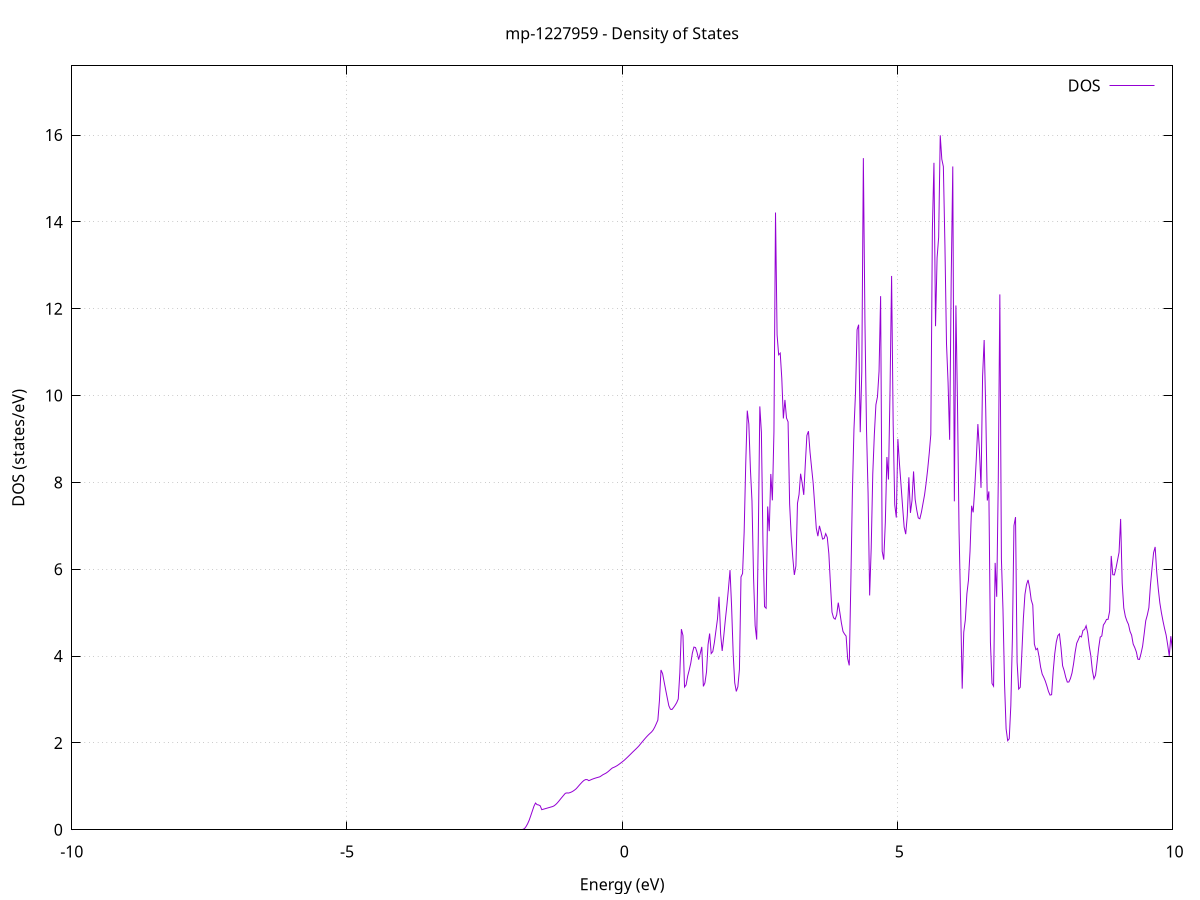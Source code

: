 set title 'mp-1227959 - Density of States'
set xlabel 'Energy (eV)'
set ylabel 'DOS (states/eV)'
set grid
set xrange [-10:10]
set yrange [0:17.594]
set xzeroaxis lt -1
set terminal png size 800,600
set output 'mp-1227959_dos_gnuplot.png'
plot '-' using 1:2 with lines title 'DOS'
-42.705400 0.000000
-42.676800 0.000000
-42.648300 0.000000
-42.619800 0.000000
-42.591300 0.000000
-42.562800 0.000000
-42.534300 0.000000
-42.505800 0.000000
-42.477300 0.000000
-42.448800 0.000000
-42.420300 0.000000
-42.391800 0.000000
-42.363300 0.000000
-42.334800 0.000000
-42.306300 0.000000
-42.277800 0.000000
-42.249300 0.000000
-42.220800 0.000000
-42.192300 0.000000
-42.163800 0.000000
-42.135300 0.000000
-42.106800 0.000000
-42.078300 0.000000
-42.049800 0.000000
-42.021300 0.000000
-41.992800 0.000000
-41.964300 0.000000
-41.935700 0.000000
-41.907200 0.000000
-41.878700 0.000000
-41.850200 0.000000
-41.821700 0.000000
-41.793200 0.000000
-41.764700 0.000000
-41.736200 0.000000
-41.707700 0.000000
-41.679200 0.000000
-41.650700 0.000000
-41.622200 0.000000
-41.593700 0.000000
-41.565200 0.000000
-41.536700 0.000000
-41.508200 0.000000
-41.479700 0.000000
-41.451200 0.000000
-41.422700 0.000000
-41.394200 0.000000
-41.365700 0.000000
-41.337200 0.000000
-41.308700 0.000000
-41.280200 0.000000
-41.251700 0.000000
-41.223200 0.000000
-41.194700 0.000000
-41.166100 0.000000
-41.137600 0.000000
-41.109100 0.000000
-41.080600 0.000000
-41.052100 0.000000
-41.023600 0.000000
-40.995100 0.000000
-40.966600 0.000000
-40.938100 0.000000
-40.909600 0.000000
-40.881100 0.000000
-40.852600 0.000000
-40.824100 0.000000
-40.795600 0.000000
-40.767100 0.000000
-40.738600 0.000000
-40.710100 0.000000
-40.681600 0.000000
-40.653100 0.000000
-40.624600 0.000000
-40.596100 0.000000
-40.567600 0.000000
-40.539100 0.000000
-40.510600 0.000000
-40.482100 0.000000
-40.453600 0.000000
-40.425000 0.000000
-40.396500 0.000000
-40.368000 0.000000
-40.339500 0.000000
-40.311000 0.000000
-40.282500 0.000000
-40.254000 0.000000
-40.225500 0.000000
-40.197000 0.000000
-40.168500 0.000000
-40.140000 0.000000
-40.111500 336.757700
-40.083000 0.000000
-40.054500 0.000000
-40.026000 260.793700
-39.997500 0.000000
-39.969000 0.000000
-39.940500 0.000000
-39.912000 0.000000
-39.883500 0.000000
-39.855000 0.000000
-39.826500 0.000000
-39.798000 0.000000
-39.769500 0.000000
-39.741000 0.000000
-39.712500 0.000000
-39.683900 0.000000
-39.655400 0.000000
-39.626900 0.000000
-39.598400 0.000000
-39.569900 0.000000
-39.541400 0.000000
-39.512900 0.000000
-39.484400 0.000000
-39.455900 0.000000
-39.427400 0.000000
-39.398900 0.000000
-39.370400 0.000000
-39.341900 0.000000
-39.313400 0.000000
-39.284900 0.000000
-39.256400 0.000000
-39.227900 0.000000
-39.199400 0.000000
-39.170900 0.000000
-39.142400 0.000000
-39.113900 0.000000
-39.085400 0.000000
-39.056900 0.000000
-39.028400 0.000000
-38.999900 0.000000
-38.971400 0.000000
-38.942800 0.000000
-38.914300 0.000000
-38.885800 0.000000
-38.857300 0.000000
-38.828800 0.000000
-38.800300 0.000000
-38.771800 0.000000
-38.743300 0.000000
-38.714800 0.000000
-38.686300 0.000000
-38.657800 0.000000
-38.629300 0.000000
-38.600800 0.000000
-38.572300 0.000000
-38.543800 0.000000
-38.515300 0.000000
-38.486800 0.000000
-38.458300 0.000000
-38.429800 0.000000
-38.401300 0.000000
-38.372800 0.000000
-38.344300 0.000000
-38.315800 0.000000
-38.287300 0.000000
-38.258800 0.000000
-38.230300 0.000000
-38.201700 0.000000
-38.173200 0.000000
-38.144700 0.000000
-38.116200 0.000000
-38.087700 0.000000
-38.059200 0.000000
-38.030700 0.000000
-38.002200 0.000000
-37.973700 0.000000
-37.945200 0.000000
-37.916700 0.000000
-37.888200 0.000000
-37.859700 0.000000
-37.831200 0.000000
-37.802700 0.000000
-37.774200 0.000000
-37.745700 0.000000
-37.717200 0.000000
-37.688700 0.000000
-37.660200 0.000000
-37.631700 0.000000
-37.603200 0.000000
-37.574700 0.000000
-37.546200 0.000000
-37.517700 0.000000
-37.489200 0.000000
-37.460600 0.000000
-37.432100 0.000000
-37.403600 0.000000
-37.375100 0.000000
-37.346600 0.000000
-37.318100 0.000000
-37.289600 0.000000
-37.261100 0.000000
-37.232600 0.000000
-37.204100 0.000000
-37.175600 0.000000
-37.147100 0.000000
-37.118600 0.000000
-37.090100 0.000000
-37.061600 0.000000
-37.033100 0.000000
-37.004600 0.000000
-36.976100 0.000000
-36.947600 0.000000
-36.919100 0.000000
-36.890600 0.000000
-36.862100 0.000000
-36.833600 0.000000
-36.805100 0.000000
-36.776600 0.000000
-36.748100 0.000000
-36.719600 0.000000
-36.691000 0.000000
-36.662500 0.000000
-36.634000 0.000000
-36.605500 0.000000
-36.577000 0.000000
-36.548500 0.000000
-36.520000 0.000000
-36.491500 0.000000
-36.463000 0.000000
-36.434500 0.000000
-36.406000 0.000000
-36.377500 0.000000
-36.349000 0.000000
-36.320500 0.000000
-36.292000 0.000000
-36.263500 0.000000
-36.235000 0.000000
-36.206500 0.000000
-36.178000 0.000000
-36.149500 0.000000
-36.121000 0.000000
-36.092500 0.000000
-36.064000 0.000000
-36.035500 0.000000
-36.007000 0.000000
-35.978500 0.000000
-35.949900 0.000000
-35.921400 0.000000
-35.892900 0.000000
-35.864400 0.000000
-35.835900 0.000000
-35.807400 0.000000
-35.778900 0.000000
-35.750400 0.000000
-35.721900 0.000000
-35.693400 0.000000
-35.664900 0.000000
-35.636400 0.000000
-35.607900 0.000000
-35.579400 0.000000
-35.550900 0.000000
-35.522400 0.000000
-35.493900 0.000000
-35.465400 0.000000
-35.436900 0.000000
-35.408400 0.000000
-35.379900 0.000000
-35.351400 0.000000
-35.322900 0.000000
-35.294400 0.000000
-35.265900 0.000000
-35.237400 0.000000
-35.208800 0.000000
-35.180300 0.000000
-35.151800 0.000000
-35.123300 0.000000
-35.094800 0.000000
-35.066300 0.000000
-35.037800 0.000000
-35.009300 0.000000
-34.980800 0.000000
-34.952300 0.000000
-34.923800 0.000000
-34.895300 0.000000
-34.866800 0.000000
-34.838300 0.000000
-34.809800 0.000000
-34.781300 0.000000
-34.752800 0.000000
-34.724300 0.000000
-34.695800 0.000000
-34.667300 0.000000
-34.638800 0.000000
-34.610300 0.000000
-34.581800 0.000000
-34.553300 0.000000
-34.524800 0.000000
-34.496300 0.000000
-34.467700 0.000000
-34.439200 0.000000
-34.410700 0.000000
-34.382200 0.000000
-34.353700 0.000000
-34.325200 0.000000
-34.296700 0.000000
-34.268200 0.000000
-34.239700 0.000000
-34.211200 0.000000
-34.182700 0.000000
-34.154200 0.000000
-34.125700 0.000000
-34.097200 0.000000
-34.068700 0.000000
-34.040200 0.000000
-34.011700 0.000000
-33.983200 0.000000
-33.954700 0.000000
-33.926200 0.000000
-33.897700 0.000000
-33.869200 0.000000
-33.840700 0.000000
-33.812200 0.000000
-33.783700 0.000000
-33.755200 0.000000
-33.726600 0.000000
-33.698100 0.000000
-33.669600 0.000000
-33.641100 0.000000
-33.612600 0.000000
-33.584100 0.000000
-33.555600 0.000000
-33.527100 0.000000
-33.498600 0.000000
-33.470100 0.000000
-33.441600 0.000000
-33.413100 0.000000
-33.384600 0.000000
-33.356100 0.000000
-33.327600 0.000000
-33.299100 0.000000
-33.270600 0.000000
-33.242100 0.000000
-33.213600 0.000000
-33.185100 0.000000
-33.156600 0.000000
-33.128100 0.000000
-33.099600 0.000000
-33.071100 0.000000
-33.042600 0.000000
-33.014100 0.000000
-32.985500 0.000000
-32.957000 0.000000
-32.928500 0.000000
-32.900000 0.000000
-32.871500 0.000000
-32.843000 0.000000
-32.814500 0.000000
-32.786000 0.000000
-32.757500 0.000000
-32.729000 0.000000
-32.700500 0.000000
-32.672000 0.000000
-32.643500 0.000000
-32.615000 0.000000
-32.586500 0.000000
-32.558000 0.000000
-32.529500 0.000000
-32.501000 0.000000
-32.472500 0.000000
-32.444000 0.000000
-32.415500 0.000000
-32.387000 0.000000
-32.358500 0.000000
-32.330000 0.000000
-32.301500 0.000000
-32.273000 0.000000
-32.244500 0.000000
-32.215900 0.000000
-32.187400 0.000000
-32.158900 0.000000
-32.130400 0.000000
-32.101900 0.000000
-32.073400 0.000000
-32.044900 0.000000
-32.016400 0.000000
-31.987900 0.000000
-31.959400 0.000000
-31.930900 0.000000
-31.902400 0.000000
-31.873900 0.000000
-31.845400 0.000000
-31.816900 0.000000
-31.788400 0.000000
-31.759900 0.000000
-31.731400 0.000000
-31.702900 0.000000
-31.674400 0.000000
-31.645900 0.000000
-31.617400 0.000000
-31.588900 0.000000
-31.560400 0.000000
-31.531900 0.000000
-31.503400 0.000000
-31.474800 0.000000
-31.446300 0.000000
-31.417800 0.000000
-31.389300 0.000000
-31.360800 0.000000
-31.332300 0.000000
-31.303800 0.000000
-31.275300 0.000000
-31.246800 0.000000
-31.218300 0.000000
-31.189800 0.000000
-31.161300 0.000000
-31.132800 0.000000
-31.104300 0.000000
-31.075800 0.000000
-31.047300 0.000000
-31.018800 0.000000
-30.990300 0.000000
-30.961800 0.000000
-30.933300 0.000000
-30.904800 0.000000
-30.876300 0.000000
-30.847800 0.000000
-30.819300 0.000000
-30.790800 0.000000
-30.762300 0.000000
-30.733700 0.000000
-30.705200 0.000000
-30.676700 0.000000
-30.648200 0.000000
-30.619700 0.000000
-30.591200 0.000000
-30.562700 0.000000
-30.534200 0.000000
-30.505700 0.000000
-30.477200 0.000000
-30.448700 0.000000
-30.420200 0.000000
-30.391700 0.000000
-30.363200 0.000000
-30.334700 0.000000
-30.306200 0.000000
-30.277700 0.000000
-30.249200 0.000000
-30.220700 0.000000
-30.192200 0.000000
-30.163700 0.000000
-30.135200 0.000000
-30.106700 0.000000
-30.078200 0.000000
-30.049700 0.000000
-30.021200 0.000000
-29.992600 0.000000
-29.964100 0.000000
-29.935600 0.000000
-29.907100 0.000000
-29.878600 0.000000
-29.850100 0.000000
-29.821600 0.000000
-29.793100 0.000000
-29.764600 0.000000
-29.736100 0.000000
-29.707600 0.000000
-29.679100 0.000000
-29.650600 0.000000
-29.622100 0.000000
-29.593600 0.000000
-29.565100 0.000000
-29.536600 0.000000
-29.508100 0.000000
-29.479600 0.000000
-29.451100 0.000000
-29.422600 0.000000
-29.394100 0.000000
-29.365600 0.000000
-29.337100 0.000000
-29.308600 0.000000
-29.280100 0.000000
-29.251500 0.000000
-29.223000 0.000000
-29.194500 0.000000
-29.166000 0.000000
-29.137500 0.000000
-29.109000 0.000000
-29.080500 0.000000
-29.052000 0.000000
-29.023500 0.000000
-28.995000 0.000000
-28.966500 0.000000
-28.938000 0.000000
-28.909500 0.000000
-28.881000 0.000000
-28.852500 0.000000
-28.824000 0.000000
-28.795500 0.000000
-28.767000 0.000000
-28.738500 0.000000
-28.710000 0.000000
-28.681500 0.000000
-28.653000 0.000000
-28.624500 0.000000
-28.596000 0.000000
-28.567500 0.000000
-28.539000 0.000000
-28.510400 0.000000
-28.481900 0.000000
-28.453400 0.000000
-28.424900 0.000000
-28.396400 0.000000
-28.367900 0.000000
-28.339400 0.000000
-28.310900 0.000000
-28.282400 0.000000
-28.253900 0.000000
-28.225400 0.000000
-28.196900 0.000000
-28.168400 0.000000
-28.139900 0.000000
-28.111400 0.000000
-28.082900 0.000000
-28.054400 0.000000
-28.025900 0.000000
-27.997400 0.000000
-27.968900 0.000000
-27.940400 0.000000
-27.911900 0.000000
-27.883400 0.000000
-27.854900 0.000000
-27.826400 0.000000
-27.797900 0.000000
-27.769400 0.000000
-27.740800 0.000000
-27.712300 0.000000
-27.683800 0.000000
-27.655300 0.000000
-27.626800 0.000000
-27.598300 0.000000
-27.569800 0.000000
-27.541300 0.000000
-27.512800 0.000000
-27.484300 0.000000
-27.455800 0.000000
-27.427300 0.000000
-27.398800 0.000000
-27.370300 0.000000
-27.341800 0.000000
-27.313300 0.000000
-27.284800 0.000000
-27.256300 0.000000
-27.227800 0.000000
-27.199300 0.000000
-27.170800 0.000000
-27.142300 0.000000
-27.113800 0.000000
-27.085300 0.000000
-27.056800 0.000000
-27.028300 0.000000
-26.999700 0.000000
-26.971200 0.000000
-26.942700 0.000000
-26.914200 0.000000
-26.885700 0.000000
-26.857200 0.000000
-26.828700 0.000000
-26.800200 0.000000
-26.771700 0.000000
-26.743200 0.000000
-26.714700 0.000000
-26.686200 0.000000
-26.657700 0.000000
-26.629200 0.000000
-26.600700 0.000000
-26.572200 0.000000
-26.543700 0.000000
-26.515200 6.470300
-26.486700 10.048800
-26.458200 13.969200
-26.429700 31.153700
-26.401200 0.000000
-26.372700 0.000000
-26.344200 0.000000
-26.315700 0.000000
-26.287200 0.000000
-26.258600 0.000000
-26.230100 0.000000
-26.201600 0.000000
-26.173100 0.000000
-26.144600 0.000000
-26.116100 0.000000
-26.087600 0.000000
-26.059100 0.000000
-26.030600 0.000000
-26.002100 0.000000
-25.973600 0.000000
-25.945100 0.000000
-25.916600 0.000000
-25.888100 0.000000
-25.859600 0.000000
-25.831100 0.000000
-25.802600 0.000000
-25.774100 0.000000
-25.745600 0.000000
-25.717100 0.000000
-25.688600 0.000000
-25.660100 0.000000
-25.631600 0.000000
-25.603100 0.000000
-25.574600 0.000000
-25.546100 0.000000
-25.517500 0.000000
-25.489000 0.000000
-25.460500 0.000000
-25.432000 0.000000
-25.403500 0.000000
-25.375000 0.000000
-25.346500 0.000000
-25.318000 0.000000
-25.289500 0.000000
-25.261000 0.000000
-25.232500 0.000000
-25.204000 0.000000
-25.175500 0.000000
-25.147000 0.000000
-25.118500 0.000000
-25.090000 0.000000
-25.061500 0.000000
-25.033000 0.000000
-25.004500 0.000000
-24.976000 0.000000
-24.947500 0.000000
-24.919000 0.000000
-24.890500 0.000000
-24.862000 0.000000
-24.833500 0.000000
-24.805000 0.000000
-24.776400 0.000000
-24.747900 0.000000
-24.719400 0.000000
-24.690900 0.000000
-24.662400 0.000000
-24.633900 0.000000
-24.605400 0.000000
-24.576900 0.000000
-24.548400 0.000000
-24.519900 0.000000
-24.491400 0.000000
-24.462900 0.000000
-24.434400 0.000000
-24.405900 0.000000
-24.377400 0.000000
-24.348900 0.000000
-24.320400 0.000000
-24.291900 0.000000
-24.263400 0.000000
-24.234900 0.000000
-24.206400 0.000000
-24.177900 0.000000
-24.149400 0.000000
-24.120900 0.000000
-24.092400 0.000000
-24.063900 0.000000
-24.035300 0.000000
-24.006800 0.000000
-23.978300 0.000000
-23.949800 0.000000
-23.921300 0.000000
-23.892800 0.000000
-23.864300 0.000000
-23.835800 0.000000
-23.807300 0.000000
-23.778800 0.000000
-23.750300 0.000000
-23.721800 0.000000
-23.693300 0.000000
-23.664800 0.000000
-23.636300 0.000000
-23.607800 0.000000
-23.579300 0.000000
-23.550800 0.000000
-23.522300 0.000000
-23.493800 0.000000
-23.465300 0.000000
-23.436800 0.000000
-23.408300 0.000000
-23.379800 0.000000
-23.351300 0.000000
-23.322800 0.000000
-23.294300 0.000000
-23.265700 0.000000
-23.237200 0.000000
-23.208700 0.000000
-23.180200 0.000000
-23.151700 0.000000
-23.123200 0.000000
-23.094700 0.000000
-23.066200 0.000000
-23.037700 0.000000
-23.009200 0.000000
-22.980700 0.000000
-22.952200 0.000000
-22.923700 0.000000
-22.895200 0.000000
-22.866700 0.000000
-22.838200 0.000000
-22.809700 0.000000
-22.781200 0.000000
-22.752700 0.000000
-22.724200 0.000000
-22.695700 0.000000
-22.667200 0.000000
-22.638700 0.000000
-22.610200 0.000000
-22.581700 0.000000
-22.553200 0.000000
-22.524600 0.000000
-22.496100 0.000000
-22.467600 0.000000
-22.439100 0.000000
-22.410600 0.000000
-22.382100 0.000000
-22.353600 0.000000
-22.325100 0.000000
-22.296600 0.000000
-22.268100 0.000000
-22.239600 0.000000
-22.211100 0.000000
-22.182600 0.000000
-22.154100 0.000000
-22.125600 0.000000
-22.097100 0.000000
-22.068600 0.000000
-22.040100 0.000000
-22.011600 0.000000
-21.983100 0.000000
-21.954600 0.000000
-21.926100 0.000000
-21.897600 0.000000
-21.869100 0.000000
-21.840600 0.000000
-21.812100 0.000000
-21.783500 0.000000
-21.755000 0.000000
-21.726500 0.000000
-21.698000 0.000000
-21.669500 0.000000
-21.641000 0.000000
-21.612500 0.000000
-21.584000 0.000000
-21.555500 0.000000
-21.527000 0.000000
-21.498500 0.000000
-21.470000 0.000000
-21.441500 0.000000
-21.413000 0.000000
-21.384500 0.000000
-21.356000 0.000000
-21.327500 0.000000
-21.299000 0.000000
-21.270500 0.000000
-21.242000 0.000000
-21.213500 0.000000
-21.185000 44.603700
-21.156500 271.182000
-21.128000 176.543500
-21.099500 0.000000
-21.071000 47.685100
-21.042400 108.748800
-21.013900 0.000000
-20.985400 0.000000
-20.956900 0.000000
-20.928400 0.000000
-20.899900 0.000000
-20.871400 0.000000
-20.842900 0.000000
-20.814400 0.000000
-20.785900 0.000000
-20.757400 0.000000
-20.728900 0.000000
-20.700400 0.000000
-20.671900 0.000000
-20.643400 0.000000
-20.614900 0.000000
-20.586400 0.000000
-20.557900 0.000000
-20.529400 0.000000
-20.500900 0.000000
-20.472400 0.000000
-20.443900 0.000000
-20.415400 0.000000
-20.386900 0.000000
-20.358400 0.000000
-20.329900 0.000000
-20.301300 0.000000
-20.272800 0.000000
-20.244300 0.000000
-20.215800 0.000000
-20.187300 0.000000
-20.158800 0.000000
-20.130300 0.000000
-20.101800 0.000000
-20.073300 0.000000
-20.044800 0.000000
-20.016300 0.000000
-19.987800 0.000000
-19.959300 0.000000
-19.930800 0.000000
-19.902300 0.000000
-19.873800 0.000000
-19.845300 0.000000
-19.816800 0.000000
-19.788300 0.000000
-19.759800 0.000000
-19.731300 0.000000
-19.702800 0.000000
-19.674300 0.000000
-19.645800 0.000000
-19.617300 0.000000
-19.588800 0.000000
-19.560200 0.000000
-19.531700 0.000000
-19.503200 0.000000
-19.474700 0.000000
-19.446200 0.000000
-19.417700 0.000000
-19.389200 0.000000
-19.360700 0.000000
-19.332200 0.000000
-19.303700 0.000000
-19.275200 0.000000
-19.246700 0.000000
-19.218200 0.000000
-19.189700 0.000000
-19.161200 0.000000
-19.132700 0.000000
-19.104200 0.000000
-19.075700 0.000000
-19.047200 0.000000
-19.018700 0.000000
-18.990200 0.000000
-18.961700 0.000000
-18.933200 0.000000
-18.904700 0.000000
-18.876200 0.000000
-18.847700 0.000000
-18.819200 0.000000
-18.790600 0.000000
-18.762100 0.000000
-18.733600 0.000000
-18.705100 0.000000
-18.676600 0.000000
-18.648100 0.000000
-18.619600 0.000000
-18.591100 0.000000
-18.562600 0.000000
-18.534100 0.000000
-18.505600 0.000000
-18.477100 0.000000
-18.448600 0.000000
-18.420100 0.000000
-18.391600 0.000000
-18.363100 0.000000
-18.334600 0.000000
-18.306100 0.000000
-18.277600 0.000000
-18.249100 0.000000
-18.220600 0.000000
-18.192100 0.000000
-18.163600 0.000000
-18.135100 0.000000
-18.106600 0.000000
-18.078100 0.000000
-18.049500 0.000000
-18.021000 0.000000
-17.992500 0.000000
-17.964000 0.000000
-17.935500 0.000000
-17.907000 0.000000
-17.878500 0.000000
-17.850000 0.000000
-17.821500 0.000000
-17.793000 0.000000
-17.764500 0.000000
-17.736000 0.000000
-17.707500 0.000000
-17.679000 0.000000
-17.650500 0.000000
-17.622000 0.000000
-17.593500 0.000000
-17.565000 0.000000
-17.536500 0.000000
-17.508000 0.000000
-17.479500 0.000000
-17.451000 0.000000
-17.422500 0.000000
-17.394000 0.000000
-17.365500 0.000000
-17.337000 0.000000
-17.308400 0.000000
-17.279900 0.000000
-17.251400 0.000000
-17.222900 0.000000
-17.194400 0.000000
-17.165900 0.000000
-17.137400 0.000000
-17.108900 0.000000
-17.080400 0.000000
-17.051900 0.000000
-17.023400 0.000000
-16.994900 0.000000
-16.966400 0.000000
-16.937900 0.000000
-16.909400 0.000000
-16.880900 0.000000
-16.852400 0.000000
-16.823900 0.000000
-16.795400 0.000000
-16.766900 0.000000
-16.738400 0.000000
-16.709900 0.000000
-16.681400 0.000000
-16.652900 0.000000
-16.624400 0.000000
-16.595900 0.000000
-16.567300 0.000000
-16.538800 0.000000
-16.510300 0.000000
-16.481800 0.000000
-16.453300 0.000000
-16.424800 0.000000
-16.396300 0.000000
-16.367800 0.000000
-16.339300 0.000000
-16.310800 0.000000
-16.282300 0.000000
-16.253800 0.000000
-16.225300 0.000000
-16.196800 0.000000
-16.168300 0.000000
-16.139800 0.000000
-16.111300 0.000000
-16.082800 0.000000
-16.054300 0.000000
-16.025800 0.000000
-15.997300 0.000000
-15.968800 0.000000
-15.940300 0.000000
-15.911800 0.000000
-15.883300 0.000000
-15.854800 0.000000
-15.826200 0.000000
-15.797700 0.000000
-15.769200 0.000000
-15.740700 0.000000
-15.712200 0.000000
-15.683700 0.000000
-15.655200 0.000000
-15.626700 0.000000
-15.598200 0.000000
-15.569700 0.000000
-15.541200 0.000000
-15.512700 0.000000
-15.484200 0.000000
-15.455700 0.000000
-15.427200 0.000000
-15.398700 0.000000
-15.370200 0.000000
-15.341700 0.000000
-15.313200 0.000000
-15.284700 0.000000
-15.256200 0.000000
-15.227700 0.000000
-15.199200 0.000000
-15.170700 0.000000
-15.142200 0.000000
-15.113700 0.000000
-15.085100 0.000000
-15.056600 0.000000
-15.028100 0.000000
-14.999600 0.000000
-14.971100 0.000000
-14.942600 0.000000
-14.914100 0.000000
-14.885600 0.000000
-14.857100 0.000000
-14.828600 0.000000
-14.800100 0.000000
-14.771600 0.000000
-14.743100 0.000000
-14.714600 0.000000
-14.686100 0.000000
-14.657600 0.000000
-14.629100 0.000000
-14.600600 0.000000
-14.572100 0.000000
-14.543600 0.000000
-14.515100 0.000000
-14.486600 0.000000
-14.458100 0.000000
-14.429600 0.000000
-14.401100 0.000000
-14.372600 0.000000
-14.344100 0.000000
-14.315500 0.000000
-14.287000 0.000000
-14.258500 0.000000
-14.230000 0.000000
-14.201500 0.000000
-14.173000 0.000000
-14.144500 0.000000
-14.116000 0.000000
-14.087500 0.000000
-14.059000 0.000000
-14.030500 0.000000
-14.002000 0.000000
-13.973500 0.000000
-13.945000 0.000000
-13.916500 0.000000
-13.888000 0.000000
-13.859500 0.000000
-13.831000 0.000000
-13.802500 0.000000
-13.774000 0.000000
-13.745500 0.000000
-13.717000 0.000000
-13.688500 0.000000
-13.660000 0.000000
-13.631500 0.000000
-13.603000 0.000000
-13.574400 0.000000
-13.545900 0.000000
-13.517400 0.000000
-13.488900 0.000000
-13.460400 0.000000
-13.431900 0.000000
-13.403400 0.000000
-13.374900 0.000000
-13.346400 0.000000
-13.317900 0.000000
-13.289400 0.000000
-13.260900 0.000000
-13.232400 0.000000
-13.203900 0.000000
-13.175400 0.000000
-13.146900 0.000000
-13.118400 0.000000
-13.089900 0.000000
-13.061400 0.000000
-13.032900 0.000000
-13.004400 0.000000
-12.975900 0.000000
-12.947400 0.000000
-12.918900 0.000000
-12.890400 0.000000
-12.861900 0.000000
-12.833300 0.000000
-12.804800 0.000000
-12.776300 0.000000
-12.747800 0.000000
-12.719300 0.000000
-12.690800 0.000000
-12.662300 0.000000
-12.633800 0.000000
-12.605300 0.000000
-12.576800 0.000000
-12.548300 0.000000
-12.519800 0.000000
-12.491300 0.000000
-12.462800 0.000000
-12.434300 0.000000
-12.405800 0.000000
-12.377300 0.000000
-12.348800 0.000000
-12.320300 0.000000
-12.291800 0.000000
-12.263300 2.333300
-12.234800 4.865100
-12.206300 5.570800
-12.177800 6.168800
-12.149300 7.061000
-12.120800 3.718400
-12.092200 3.562200
-12.063700 3.406000
-12.035200 3.249800
-12.006700 1.842400
-11.978200 1.792400
-11.949700 1.742400
-11.921200 1.692400
-11.892700 3.369400
-11.864200 3.432100
-11.835700 4.423500
-11.807200 7.445700
-11.778700 8.775300
-11.750200 3.795000
-11.721700 14.986800
-11.693200 17.781400
-11.664700 13.928300
-11.636200 26.318000
-11.607700 13.309700
-11.579200 8.967200
-11.550700 6.256400
-11.522200 5.588800
-11.493700 4.422800
-11.465200 4.902800
-11.436700 3.696500
-11.408200 4.130600
-11.379700 0.000000
-11.351100 0.000000
-11.322600 0.000000
-11.294100 0.000000
-11.265600 0.000000
-11.237100 0.000000
-11.208600 0.000000
-11.180100 0.000000
-11.151600 0.000000
-11.123100 0.000000
-11.094600 0.000000
-11.066100 0.000000
-11.037600 0.000000
-11.009100 0.000000
-10.980600 0.000000
-10.952100 0.000000
-10.923600 0.000000
-10.895100 0.000000
-10.866600 0.000000
-10.838100 0.000000
-10.809600 0.000000
-10.781100 0.000000
-10.752600 0.000000
-10.724100 0.000000
-10.695600 0.000000
-10.667100 0.000000
-10.638600 0.000000
-10.610000 0.000000
-10.581500 0.000000
-10.553000 0.000000
-10.524500 0.000000
-10.496000 0.000000
-10.467500 0.000000
-10.439000 0.000000
-10.410500 0.000000
-10.382000 0.000000
-10.353500 0.000000
-10.325000 0.000000
-10.296500 0.000000
-10.268000 0.000000
-10.239500 0.000000
-10.211000 0.000000
-10.182500 0.000000
-10.154000 0.000000
-10.125500 0.000000
-10.097000 0.000000
-10.068500 0.000000
-10.040000 0.000000
-10.011500 0.000000
-9.983000 0.000000
-9.954500 0.000000
-9.926000 0.000000
-9.897500 0.000000
-9.869000 0.000000
-9.840400 0.000000
-9.811900 0.000000
-9.783400 0.000000
-9.754900 0.000000
-9.726400 0.000000
-9.697900 0.000000
-9.669400 0.000000
-9.640900 0.000000
-9.612400 0.000000
-9.583900 0.000000
-9.555400 0.000000
-9.526900 0.000000
-9.498400 0.000000
-9.469900 0.000000
-9.441400 0.000000
-9.412900 0.000000
-9.384400 0.000000
-9.355900 0.000000
-9.327400 0.000000
-9.298900 0.000000
-9.270400 0.000000
-9.241900 0.000000
-9.213400 0.000000
-9.184900 0.000000
-9.156400 0.000000
-9.127900 0.000000
-9.099300 0.000000
-9.070800 0.000000
-9.042300 0.000000
-9.013800 0.000000
-8.985300 0.000000
-8.956800 0.000000
-8.928300 0.000000
-8.899800 0.000000
-8.871300 0.000000
-8.842800 0.000000
-8.814300 0.000000
-8.785800 0.000000
-8.757300 0.000000
-8.728800 0.000000
-8.700300 0.000000
-8.671800 0.000000
-8.643300 0.000000
-8.614800 0.000000
-8.586300 0.000000
-8.557800 0.000000
-8.529300 0.000000
-8.500800 0.000000
-8.472300 0.000000
-8.443800 0.000000
-8.415300 0.000000
-8.386800 0.000000
-8.358200 0.000000
-8.329700 0.000000
-8.301200 0.000000
-8.272700 0.000000
-8.244200 0.000000
-8.215700 0.000000
-8.187200 0.000000
-8.158700 0.000000
-8.130200 0.000000
-8.101700 0.000000
-8.073200 0.000000
-8.044700 0.000000
-8.016200 0.000000
-7.987700 0.000000
-7.959200 0.000000
-7.930700 0.000000
-7.902200 0.000000
-7.873700 0.000000
-7.845200 0.000000
-7.816700 0.000000
-7.788200 0.000000
-7.759700 0.000000
-7.731200 0.000000
-7.702700 0.000000
-7.674200 0.000000
-7.645700 0.000000
-7.617100 0.000000
-7.588600 0.000000
-7.560100 0.000000
-7.531600 0.000000
-7.503100 0.000000
-7.474600 0.000000
-7.446100 0.000000
-7.417600 0.000000
-7.389100 0.000000
-7.360600 0.000000
-7.332100 0.000000
-7.303600 0.000000
-7.275100 0.000000
-7.246600 0.000000
-7.218100 0.000000
-7.189600 0.000000
-7.161100 0.000000
-7.132600 0.000000
-7.104100 0.000000
-7.075600 0.000000
-7.047100 0.000000
-7.018600 0.000000
-6.990100 0.000000
-6.961600 0.000000
-6.933100 0.000000
-6.904600 0.000000
-6.876000 0.000000
-6.847500 0.000000
-6.819000 0.000000
-6.790500 0.000000
-6.762000 0.000000
-6.733500 0.000000
-6.705000 0.000000
-6.676500 0.000000
-6.648000 0.000000
-6.619500 0.000000
-6.591000 0.000000
-6.562500 0.000000
-6.534000 0.000000
-6.505500 0.000000
-6.477000 0.000000
-6.448500 0.000000
-6.420000 0.000000
-6.391500 0.000000
-6.363000 0.000000
-6.334500 0.000000
-6.306000 0.000000
-6.277500 0.000000
-6.249000 0.000000
-6.220500 0.000000
-6.192000 0.000000
-6.163500 0.000000
-6.134900 0.000000
-6.106400 0.000000
-6.077900 0.000000
-6.049400 0.000000
-6.020900 0.000000
-5.992400 0.000000
-5.963900 0.000000
-5.935400 0.000000
-5.906900 0.000000
-5.878400 0.000000
-5.849900 0.000000
-5.821400 0.000000
-5.792900 0.000000
-5.764400 0.000000
-5.735900 0.000000
-5.707400 0.000000
-5.678900 0.000000
-5.650400 0.000000
-5.621900 0.000000
-5.593400 0.000000
-5.564900 0.000000
-5.536400 0.000000
-5.507900 0.000000
-5.479400 0.000000
-5.450900 0.000000
-5.422400 0.000000
-5.393900 0.000000
-5.365300 0.000000
-5.336800 0.000000
-5.308300 0.000000
-5.279800 0.000000
-5.251300 0.000000
-5.222800 0.000000
-5.194300 0.000000
-5.165800 0.000000
-5.137300 0.000000
-5.108800 0.000000
-5.080300 0.000000
-5.051800 0.000000
-5.023300 0.000000
-4.994800 0.000000
-4.966300 0.000000
-4.937800 0.000000
-4.909300 0.000000
-4.880800 0.000000
-4.852300 0.000000
-4.823800 0.000000
-4.795300 0.000000
-4.766800 0.000000
-4.738300 0.000000
-4.709800 0.000000
-4.681300 0.000000
-4.652800 0.000000
-4.624200 0.000000
-4.595700 0.000000
-4.567200 0.000000
-4.538700 0.000000
-4.510200 0.000000
-4.481700 0.000000
-4.453200 0.000000
-4.424700 0.000000
-4.396200 0.000000
-4.367700 0.000000
-4.339200 0.000000
-4.310700 0.000000
-4.282200 0.000000
-4.253700 0.000000
-4.225200 0.000000
-4.196700 0.000000
-4.168200 0.000000
-4.139700 0.000000
-4.111200 0.000000
-4.082700 0.000000
-4.054200 0.000000
-4.025700 0.000000
-3.997200 0.000000
-3.968700 0.000000
-3.940200 0.000000
-3.911700 0.000000
-3.883100 0.000000
-3.854600 0.000000
-3.826100 0.000000
-3.797600 0.000000
-3.769100 0.000000
-3.740600 0.000000
-3.712100 0.000000
-3.683600 0.000000
-3.655100 0.000000
-3.626600 0.000000
-3.598100 0.000000
-3.569600 0.000000
-3.541100 0.000000
-3.512600 0.000000
-3.484100 0.000000
-3.455600 0.000000
-3.427100 0.000000
-3.398600 0.000000
-3.370100 0.000000
-3.341600 0.000000
-3.313100 0.000000
-3.284600 0.000000
-3.256100 0.000000
-3.227600 0.000000
-3.199100 0.000000
-3.170600 0.000000
-3.142000 0.000000
-3.113500 0.000000
-3.085000 0.000000
-3.056500 0.000000
-3.028000 0.000000
-2.999500 0.000000
-2.971000 0.000000
-2.942500 0.000000
-2.914000 0.000000
-2.885500 0.000000
-2.857000 0.000000
-2.828500 0.000000
-2.800000 0.000000
-2.771500 0.000000
-2.743000 0.000000
-2.714500 0.000000
-2.686000 0.000000
-2.657500 0.000000
-2.629000 0.000000
-2.600500 0.000000
-2.572000 0.000000
-2.543500 0.000000
-2.515000 0.000000
-2.486500 0.000000
-2.458000 0.000000
-2.429500 0.000000
-2.400900 0.000000
-2.372400 0.000000
-2.343900 0.000000
-2.315400 0.000000
-2.286900 0.000000
-2.258400 0.000000
-2.229900 0.000000
-2.201400 0.000000
-2.172900 0.000000
-2.144400 0.000000
-2.115900 0.000000
-2.087400 0.000000
-2.058900 0.000000
-2.030400 0.000000
-2.001900 0.000000
-1.973400 0.000000
-1.944900 0.000000
-1.916400 0.000000
-1.887900 0.000000
-1.859400 0.000000
-1.830900 0.000000
-1.802400 0.000000
-1.773900 0.027000
-1.745400 0.075500
-1.716900 0.140300
-1.688400 0.222200
-1.659800 0.327000
-1.631300 0.434200
-1.602800 0.541600
-1.574300 0.615900
-1.545800 0.578700
-1.517300 0.571400
-1.488800 0.551600
-1.460300 0.463000
-1.431800 0.473500
-1.403300 0.483900
-1.374800 0.494400
-1.346300 0.504900
-1.317800 0.515300
-1.289300 0.525800
-1.260800 0.536200
-1.232300 0.555200
-1.203800 0.585400
-1.175300 0.622100
-1.146800 0.665300
-1.118300 0.710600
-1.089800 0.754200
-1.061300 0.797600
-1.032800 0.839700
-1.004300 0.849000
-0.975800 0.846100
-0.947300 0.856000
-0.918800 0.871300
-0.890200 0.892000
-0.861700 0.917100
-0.833200 0.947300
-0.804700 0.989000
-0.776200 1.031000
-0.747700 1.071000
-0.719200 1.108900
-0.690700 1.139600
-0.662200 1.156500
-0.633700 1.154500
-0.605200 1.131100
-0.576700 1.146400
-0.548200 1.162300
-0.519700 1.176000
-0.491200 1.188300
-0.462700 1.199400
-0.434200 1.209500
-0.405700 1.220300
-0.377200 1.243400
-0.348700 1.268500
-0.320200 1.286600
-0.291700 1.305800
-0.263200 1.331300
-0.234700 1.361900
-0.206200 1.394600
-0.177700 1.423700
-0.149100 1.438500
-0.120600 1.455900
-0.092100 1.476600
-0.063600 1.501400
-0.035100 1.528400
-0.006600 1.556200
0.021900 1.584400
0.050400 1.615400
0.078900 1.649400
0.107400 1.684000
0.135900 1.719200
0.164400 1.755000
0.192900 1.791400
0.221400 1.825900
0.249900 1.860200
0.278400 1.896200
0.306900 1.934900
0.335400 1.979300
0.363900 2.023500
0.392400 2.066100
0.420900 2.108300
0.449400 2.148900
0.477900 2.186200
0.506400 2.220300
0.534900 2.252800
0.563400 2.298100
0.592000 2.363300
0.620500 2.442700
0.649000 2.525700
0.677500 2.974200
0.706000 3.680200
0.734500 3.597200
0.763000 3.405900
0.791500 3.218500
0.820000 3.035200
0.848500 2.856100
0.877000 2.776700
0.905500 2.770100
0.934000 2.814800
0.962500 2.867300
0.991000 2.927300
1.019500 3.012800
1.048000 3.608100
1.076500 4.620500
1.105000 4.474700
1.133500 3.287400
1.162000 3.334700
1.190500 3.538500
1.219000 3.680400
1.247500 3.841700
1.276000 4.070300
1.304500 4.208400
1.333100 4.195900
1.361600 4.082400
1.390100 3.919400
1.418600 4.059100
1.447100 4.212500
1.475600 3.302600
1.504100 3.382500
1.532600 3.633100
1.561100 4.264900
1.589600 4.519800
1.618100 4.059400
1.646600 4.103000
1.675100 4.305900
1.703600 4.581000
1.732100 4.853900
1.760600 5.366100
1.789100 4.510200
1.817600 4.118700
1.846100 4.457800
1.874600 4.828500
1.903100 5.168500
1.931600 5.553000
1.960100 5.980900
1.988600 5.144500
2.017100 4.065800
2.045600 3.386500
2.074200 3.186400
2.102700 3.294500
2.131200 3.696900
2.159700 5.823000
2.188200 5.903400
2.216700 6.850200
2.245200 8.408100
2.273700 9.653400
2.302200 9.343700
2.330700 8.305900
2.359200 7.570500
2.387700 5.816500
2.416200 4.705300
2.444700 4.381200
2.473200 6.660800
2.501700 9.751200
2.530200 9.153600
2.558700 6.616000
2.587200 5.137900
2.615700 5.102100
2.644200 7.446300
2.672700 6.877500
2.701200 8.194800
2.729700 7.587400
2.758200 9.166600
2.786700 14.216000
2.815300 11.400100
2.843800 10.939600
2.872300 10.978700
2.900800 10.396200
2.929300 9.473100
2.957800 9.900600
2.986300 9.483200
3.014800 9.395400
3.043300 7.502200
3.071800 6.766600
3.100300 6.273000
3.128800 5.869600
3.157300 6.075500
3.185800 7.519300
3.214300 7.721300
3.242800 8.200900
3.271300 7.982400
3.299800 7.712900
3.328300 8.425800
3.356800 9.083000
3.385300 9.179800
3.413800 8.701100
3.442300 8.337700
3.470800 7.985800
3.499300 7.470100
3.527800 6.942300
3.556300 6.761400
3.584900 7.000200
3.613400 6.859200
3.641900 6.695300
3.670400 6.709000
3.698900 6.820200
3.727400 6.733600
3.755900 6.355300
3.784400 5.663500
3.812900 5.012500
3.841400 4.881300
3.869900 4.849900
3.898400 4.948800
3.926900 5.231300
3.955400 5.005700
3.983900 4.763500
4.012400 4.570800
4.040900 4.508000
4.069400 4.461200
4.097900 3.939900
4.126400 3.785700
4.154900 5.650800
4.183400 7.758300
4.211900 9.216100
4.240400 10.071000
4.268900 11.518100
4.297400 11.633300
4.326000 9.157800
4.354500 10.556600
4.383000 15.469700
4.411500 11.717300
4.440000 9.229700
4.468500 7.754500
4.497000 5.396200
4.525500 6.485000
4.554000 8.198700
4.582500 9.103200
4.611000 9.791000
4.639500 9.974800
4.668000 10.558200
4.696500 12.291200
4.725000 6.414500
4.753500 6.222100
4.782000 7.076800
4.810500 8.585400
4.839000 8.067100
4.867500 10.109400
4.896000 12.755100
4.924500 9.341800
4.953000 7.487100
4.981500 7.190800
5.010000 9.000600
5.038500 8.435600
5.067100 7.945800
5.095600 7.443600
5.124100 6.972200
5.152600 6.808700
5.181100 7.231700
5.209600 8.118600
5.238100 7.298800
5.266600 7.580600
5.295100 8.253400
5.323600 7.613200
5.352100 7.369600
5.380600 7.182700
5.409100 7.162800
5.437600 7.311100
5.466100 7.512800
5.494600 7.711300
5.523100 7.983600
5.551600 8.301400
5.580100 8.674300
5.608600 9.105400
5.637100 13.836100
5.665600 15.361000
5.694100 11.598700
5.722600 13.172600
5.751100 13.647400
5.779600 15.994700
5.808200 15.444500
5.836700 15.274400
5.865200 13.458000
5.893700 11.193600
5.922200 10.299900
5.950700 8.981900
5.979200 12.691800
6.007700 15.276600
6.036200 7.564400
6.064700 12.075300
6.093200 9.817000
6.121700 6.879500
6.150200 5.153500
6.178700 3.249700
6.207200 4.552200
6.235700 4.832200
6.264200 5.436300
6.292700 5.749400
6.321200 6.418100
6.349700 7.462600
6.378200 7.311200
6.406700 7.855600
6.435200 8.543200
6.463700 9.343500
6.492200 8.733200
6.520700 7.875400
6.549300 10.446200
6.577800 11.280300
6.606300 9.688500
6.634800 7.583200
6.663300 7.793100
6.691800 4.320600
6.720300 3.370800
6.748800 3.307700
6.777300 6.147200
6.805800 5.366000
6.834300 8.032700
6.862800 12.330300
6.891300 6.239900
6.919800 5.071700
6.948300 3.353600
6.976800 2.324500
7.005300 2.052200
7.033800 2.096200
7.062300 2.860000
7.090800 4.400700
7.119300 7.003700
7.147800 7.201600
7.176300 3.863500
7.204800 3.241100
7.233300 3.281600
7.261800 4.042300
7.290400 4.867700
7.318900 5.419500
7.347400 5.646500
7.375900 5.754500
7.404400 5.570000
7.432900 5.294300
7.461400 5.175700
7.489900 4.277800
7.518400 4.146900
7.546900 4.177200
7.575400 3.985800
7.603900 3.744700
7.632400 3.584900
7.660900 3.510400
7.689400 3.423800
7.717900 3.311100
7.746400 3.186400
7.774900 3.102200
7.803400 3.110900
7.831900 3.644600
7.860400 4.052100
7.888900 4.327300
7.917400 4.472500
7.945900 4.510800
7.974400 4.190400
8.002900 3.778600
8.031400 3.664100
8.060000 3.513900
8.088500 3.401800
8.117000 3.403600
8.145500 3.483100
8.174000 3.610400
8.202500 3.823500
8.231000 4.089200
8.259500 4.296100
8.288000 4.375200
8.316500 4.461300
8.345000 4.441700
8.373500 4.592200
8.402000 4.612400
8.430500 4.698500
8.459000 4.534000
8.487500 4.228000
8.516000 4.007300
8.544500 3.667000
8.573000 3.476900
8.601500 3.562500
8.630000 3.861200
8.658500 4.189900
8.687000 4.435900
8.715500 4.463200
8.744000 4.715200
8.772500 4.769800
8.801100 4.844800
8.829600 4.847100
8.858100 5.037800
8.886600 6.307100
8.915100 5.875100
8.943600 5.869000
8.972100 6.018300
9.000600 6.203700
9.029100 6.390600
9.057600 7.159500
9.086100 5.679600
9.114600 5.109000
9.143100 4.915000
9.171600 4.808900
9.200100 4.730400
9.228600 4.569400
9.257100 4.481700
9.285600 4.277100
9.314100 4.197700
9.342600 4.098000
9.371100 3.928900
9.399600 3.922600
9.428100 4.059900
9.456600 4.226000
9.485100 4.509600
9.513600 4.812600
9.542200 4.945500
9.570700 5.114300
9.599200 5.627600
9.627700 6.018700
9.656200 6.379400
9.684700 6.514600
9.713200 5.938600
9.741700 5.547600
9.770200 5.223800
9.798700 4.998300
9.827200 4.807400
9.855700 4.635800
9.884200 4.484300
9.912700 4.258000
9.941200 4.000100
9.969700 4.459100
9.998200 4.152600
10.026700 3.681500
10.055200 3.604100
10.083700 3.498500
10.112200 3.364500
10.140700 3.192600
10.169200 2.689500
10.197700 2.458500
10.226200 2.420800
10.254700 2.412600
10.283300 2.493600
10.311800 2.624900
10.340300 2.473800
10.368800 2.219000
10.397300 2.133600
10.425800 2.033100
10.454300 1.941800
10.482800 1.864100
10.511300 1.801300
10.539800 1.761700
10.568300 1.739300
10.596800 1.720800
10.625300 1.708100
10.653800 1.701500
10.682300 1.704000
10.710800 1.711900
10.739300 1.714900
10.767800 1.701400
10.796300 1.691700
10.824800 1.764500
10.853300 1.873100
10.881800 1.948000
10.910300 1.963400
10.938800 1.943400
10.967300 1.805400
10.995800 1.431000
11.024400 1.045300
11.052900 0.713000
11.081400 0.553000
11.109900 0.476100
11.138400 0.426500
11.166900 0.380500
11.195400 0.334500
11.223900 0.288500
11.252400 0.242800
11.280900 0.202900
11.309400 0.165600
11.337900 0.131000
11.366400 0.098100
11.394900 0.068100
11.423400 0.051400
11.451900 0.040900
11.480400 0.032800
11.508900 0.025800
11.537400 0.019800
11.565900 0.014800
11.594400 0.010800
11.622900 0.007300
11.651400 0.004300
11.679900 0.002000
11.708400 0.000100
11.736900 0.000000
11.765500 0.000000
11.794000 0.000000
11.822500 0.000000
11.851000 0.000000
11.879500 0.000000
11.908000 0.000000
11.936500 0.000000
11.965000 0.000000
11.993500 0.000000
12.022000 0.000000
12.050500 0.000000
12.079000 0.000000
12.107500 0.000000
12.136000 0.000000
12.164500 0.000000
12.193000 0.000000
12.221500 0.000000
12.250000 0.000000
12.278500 0.000000
12.307000 0.000000
12.335500 0.000000
12.364000 0.000000
12.392500 0.000000
12.421000 0.000000
12.449500 0.000000
12.478000 0.000000
12.506500 0.000000
12.535100 0.000000
12.563600 0.000000
12.592100 0.000000
12.620600 0.000000
12.649100 0.000000
12.677600 0.000000
12.706100 0.000000
12.734600 0.000000
12.763100 0.000000
12.791600 0.000000
12.820100 0.000000
12.848600 0.000000
12.877100 0.000000
12.905600 0.000000
12.934100 0.000000
12.962600 0.000000
12.991100 0.000000
13.019600 0.000000
13.048100 0.000000
13.076600 0.000000
13.105100 0.000000
13.133600 0.000000
13.162100 0.000000
13.190600 0.000000
13.219100 0.000000
13.247600 0.000000
13.276200 0.000000
13.304700 0.000000
13.333200 0.000000
13.361700 0.000000
13.390200 0.000000
13.418700 0.000000
13.447200 0.000000
13.475700 0.000000
13.504200 0.000000
13.532700 0.000000
13.561200 0.000000
13.589700 0.000000
13.618200 0.000000
13.646700 0.000000
13.675200 0.000000
13.703700 0.000000
13.732200 0.000000
13.760700 0.000000
13.789200 0.000000
13.817700 0.000000
13.846200 0.000000
13.874700 0.000000
13.903200 0.000000
13.931700 0.000000
13.960200 0.000000
13.988700 0.000000
14.017300 0.000000
14.045800 0.000000
14.074300 0.000000
14.102800 0.000000
14.131300 0.000000
14.159800 0.000000
14.188300 0.000000
14.216800 0.000000
14.245300 0.000000
14.273800 0.000000
14.302300 0.000000
e

